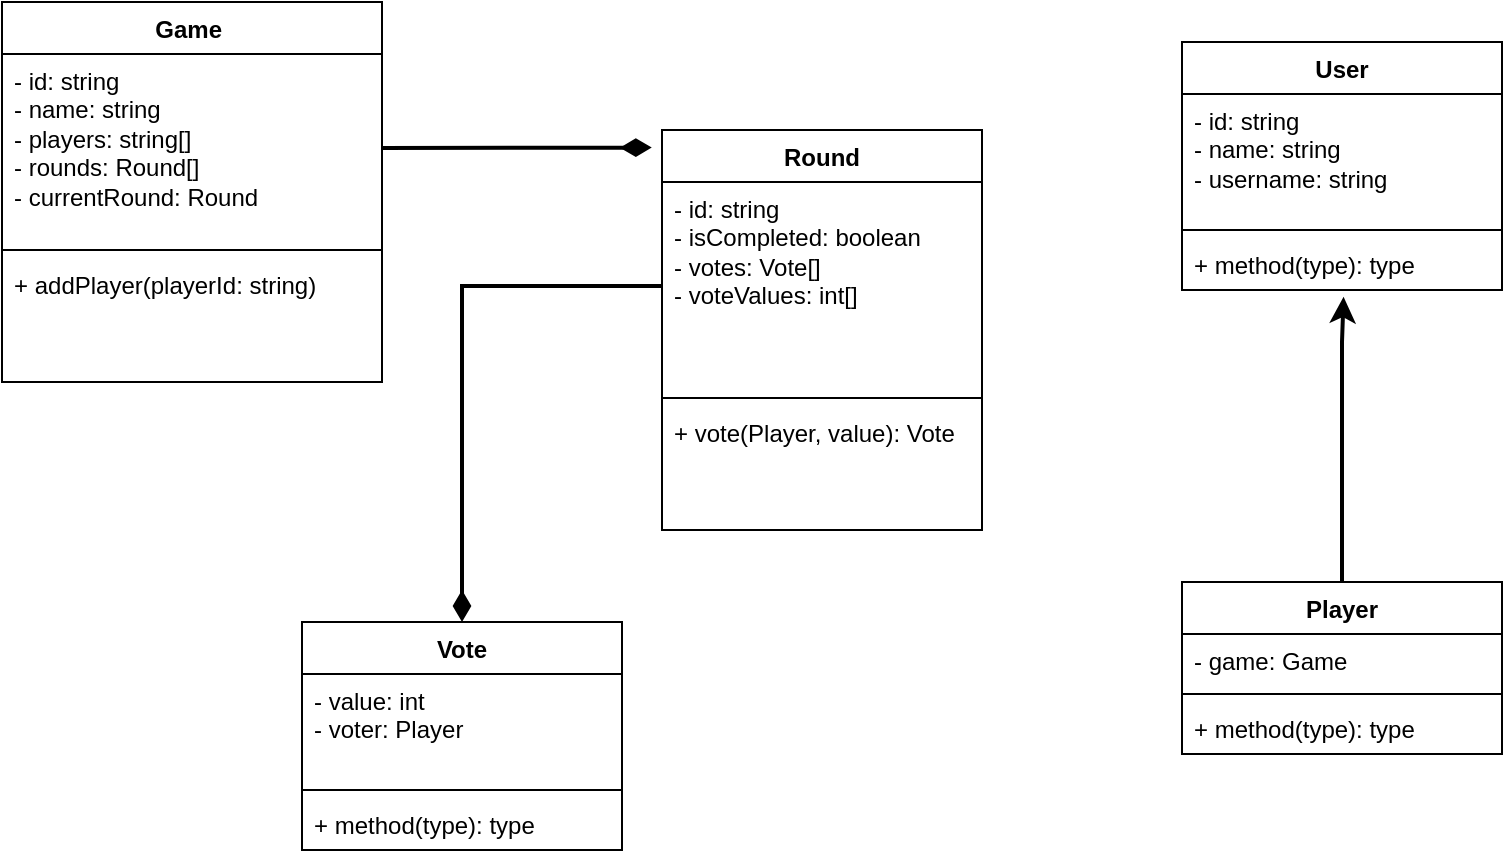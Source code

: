 <mxfile version="21.2.8" type="device">
  <diagram name="Page-1" id="kChWD3CBWGvnKykgN-4D">
    <mxGraphModel dx="1050" dy="629" grid="1" gridSize="10" guides="1" tooltips="1" connect="1" arrows="1" fold="1" page="1" pageScale="1" pageWidth="850" pageHeight="1100" math="0" shadow="0">
      <root>
        <mxCell id="0" />
        <mxCell id="1" parent="0" />
        <mxCell id="UvZMD-2VnwtQ3c2eiytE-2" value="Game&lt;span style=&quot;white-space: pre;&quot;&gt;	&lt;/span&gt;" style="swimlane;fontStyle=1;align=center;verticalAlign=top;childLayout=stackLayout;horizontal=1;startSize=26;horizontalStack=0;resizeParent=1;resizeParentMax=0;resizeLast=0;collapsible=1;marginBottom=0;whiteSpace=wrap;html=1;" parent="1" vertex="1">
          <mxGeometry x="50" y="40" width="190" height="190" as="geometry" />
        </mxCell>
        <mxCell id="UvZMD-2VnwtQ3c2eiytE-3" value="- id: string&lt;br&gt;- name: string&lt;br&gt;- players: string[]&lt;br&gt;- rounds: Round[]&lt;br&gt;- currentRound: Round" style="text;strokeColor=none;fillColor=none;align=left;verticalAlign=top;spacingLeft=4;spacingRight=4;overflow=hidden;rotatable=0;points=[[0,0.5],[1,0.5]];portConstraint=eastwest;whiteSpace=wrap;html=1;" parent="UvZMD-2VnwtQ3c2eiytE-2" vertex="1">
          <mxGeometry y="26" width="190" height="94" as="geometry" />
        </mxCell>
        <mxCell id="UvZMD-2VnwtQ3c2eiytE-4" value="" style="line;strokeWidth=1;fillColor=none;align=left;verticalAlign=middle;spacingTop=-1;spacingLeft=3;spacingRight=3;rotatable=0;labelPosition=right;points=[];portConstraint=eastwest;strokeColor=inherit;" parent="UvZMD-2VnwtQ3c2eiytE-2" vertex="1">
          <mxGeometry y="120" width="190" height="8" as="geometry" />
        </mxCell>
        <mxCell id="UvZMD-2VnwtQ3c2eiytE-5" value="+ addPlayer(playerId: string)&lt;br&gt;" style="text;strokeColor=none;fillColor=none;align=left;verticalAlign=top;spacingLeft=4;spacingRight=4;overflow=hidden;rotatable=0;points=[[0,0.5],[1,0.5]];portConstraint=eastwest;whiteSpace=wrap;html=1;" parent="UvZMD-2VnwtQ3c2eiytE-2" vertex="1">
          <mxGeometry y="128" width="190" height="62" as="geometry" />
        </mxCell>
        <mxCell id="UvZMD-2VnwtQ3c2eiytE-6" value="User" style="swimlane;fontStyle=1;align=center;verticalAlign=top;childLayout=stackLayout;horizontal=1;startSize=26;horizontalStack=0;resizeParent=1;resizeParentMax=0;resizeLast=0;collapsible=1;marginBottom=0;whiteSpace=wrap;html=1;" parent="1" vertex="1">
          <mxGeometry x="640" y="60" width="160" height="124" as="geometry" />
        </mxCell>
        <mxCell id="UvZMD-2VnwtQ3c2eiytE-7" value="- id: string&lt;br&gt;- name: string&lt;br&gt;- username: string&lt;br&gt;" style="text;strokeColor=none;fillColor=none;align=left;verticalAlign=top;spacingLeft=4;spacingRight=4;overflow=hidden;rotatable=0;points=[[0,0.5],[1,0.5]];portConstraint=eastwest;whiteSpace=wrap;html=1;" parent="UvZMD-2VnwtQ3c2eiytE-6" vertex="1">
          <mxGeometry y="26" width="160" height="64" as="geometry" />
        </mxCell>
        <mxCell id="UvZMD-2VnwtQ3c2eiytE-8" value="" style="line;strokeWidth=1;fillColor=none;align=left;verticalAlign=middle;spacingTop=-1;spacingLeft=3;spacingRight=3;rotatable=0;labelPosition=right;points=[];portConstraint=eastwest;strokeColor=inherit;" parent="UvZMD-2VnwtQ3c2eiytE-6" vertex="1">
          <mxGeometry y="90" width="160" height="8" as="geometry" />
        </mxCell>
        <mxCell id="UvZMD-2VnwtQ3c2eiytE-9" value="+ method(type): type" style="text;strokeColor=none;fillColor=none;align=left;verticalAlign=top;spacingLeft=4;spacingRight=4;overflow=hidden;rotatable=0;points=[[0,0.5],[1,0.5]];portConstraint=eastwest;whiteSpace=wrap;html=1;" parent="UvZMD-2VnwtQ3c2eiytE-6" vertex="1">
          <mxGeometry y="98" width="160" height="26" as="geometry" />
        </mxCell>
        <mxCell id="UvZMD-2VnwtQ3c2eiytE-18" value="" style="edgeStyle=orthogonalEdgeStyle;rounded=0;orthogonalLoop=1;jettySize=auto;html=1;endArrow=classic;endFill=1;strokeWidth=2;endSize=7;entryX=0.505;entryY=1.131;entryDx=0;entryDy=0;entryPerimeter=0;exitX=0.5;exitY=0;exitDx=0;exitDy=0;" parent="1" source="UvZMD-2VnwtQ3c2eiytE-10" target="UvZMD-2VnwtQ3c2eiytE-9" edge="1">
          <mxGeometry relative="1" as="geometry">
            <mxPoint x="780" y="180" as="targetPoint" />
            <Array as="points">
              <mxPoint x="720" y="210" />
            </Array>
          </mxGeometry>
        </mxCell>
        <mxCell id="UvZMD-2VnwtQ3c2eiytE-10" value="Player" style="swimlane;fontStyle=1;align=center;verticalAlign=top;childLayout=stackLayout;horizontal=1;startSize=26;horizontalStack=0;resizeParent=1;resizeParentMax=0;resizeLast=0;collapsible=1;marginBottom=0;whiteSpace=wrap;html=1;" parent="1" vertex="1">
          <mxGeometry x="640" y="330" width="160" height="86" as="geometry" />
        </mxCell>
        <mxCell id="UvZMD-2VnwtQ3c2eiytE-11" value="- game: Game" style="text;strokeColor=none;fillColor=none;align=left;verticalAlign=top;spacingLeft=4;spacingRight=4;overflow=hidden;rotatable=0;points=[[0,0.5],[1,0.5]];portConstraint=eastwest;whiteSpace=wrap;html=1;" parent="UvZMD-2VnwtQ3c2eiytE-10" vertex="1">
          <mxGeometry y="26" width="160" height="26" as="geometry" />
        </mxCell>
        <mxCell id="UvZMD-2VnwtQ3c2eiytE-12" value="" style="line;strokeWidth=1;fillColor=none;align=left;verticalAlign=middle;spacingTop=-1;spacingLeft=3;spacingRight=3;rotatable=0;labelPosition=right;points=[];portConstraint=eastwest;strokeColor=inherit;" parent="UvZMD-2VnwtQ3c2eiytE-10" vertex="1">
          <mxGeometry y="52" width="160" height="8" as="geometry" />
        </mxCell>
        <mxCell id="UvZMD-2VnwtQ3c2eiytE-13" value="+ method(type): type" style="text;strokeColor=none;fillColor=none;align=left;verticalAlign=top;spacingLeft=4;spacingRight=4;overflow=hidden;rotatable=0;points=[[0,0.5],[1,0.5]];portConstraint=eastwest;whiteSpace=wrap;html=1;" parent="UvZMD-2VnwtQ3c2eiytE-10" vertex="1">
          <mxGeometry y="60" width="160" height="26" as="geometry" />
        </mxCell>
        <mxCell id="UvZMD-2VnwtQ3c2eiytE-14" value="Round" style="swimlane;fontStyle=1;align=center;verticalAlign=top;childLayout=stackLayout;horizontal=1;startSize=26;horizontalStack=0;resizeParent=1;resizeParentMax=0;resizeLast=0;collapsible=1;marginBottom=0;whiteSpace=wrap;html=1;" parent="1" vertex="1">
          <mxGeometry x="380" y="104" width="160" height="200" as="geometry" />
        </mxCell>
        <mxCell id="UvZMD-2VnwtQ3c2eiytE-15" value="- id: string&lt;br&gt;- isCompleted: boolean&lt;br&gt;- votes: Vote[]&lt;br&gt;- voteValues: int[]" style="text;strokeColor=none;fillColor=none;align=left;verticalAlign=top;spacingLeft=4;spacingRight=4;overflow=hidden;rotatable=0;points=[[0,0.5],[1,0.5]];portConstraint=eastwest;whiteSpace=wrap;html=1;" parent="UvZMD-2VnwtQ3c2eiytE-14" vertex="1">
          <mxGeometry y="26" width="160" height="104" as="geometry" />
        </mxCell>
        <mxCell id="UvZMD-2VnwtQ3c2eiytE-16" value="" style="line;strokeWidth=1;fillColor=none;align=left;verticalAlign=middle;spacingTop=-1;spacingLeft=3;spacingRight=3;rotatable=0;labelPosition=right;points=[];portConstraint=eastwest;strokeColor=inherit;" parent="UvZMD-2VnwtQ3c2eiytE-14" vertex="1">
          <mxGeometry y="130" width="160" height="8" as="geometry" />
        </mxCell>
        <mxCell id="UvZMD-2VnwtQ3c2eiytE-17" value="+ vote(Player, value): Vote" style="text;strokeColor=none;fillColor=none;align=left;verticalAlign=top;spacingLeft=4;spacingRight=4;overflow=hidden;rotatable=0;points=[[0,0.5],[1,0.5]];portConstraint=eastwest;whiteSpace=wrap;html=1;" parent="UvZMD-2VnwtQ3c2eiytE-14" vertex="1">
          <mxGeometry y="138" width="160" height="62" as="geometry" />
        </mxCell>
        <mxCell id="UvZMD-2VnwtQ3c2eiytE-19" style="edgeStyle=orthogonalEdgeStyle;rounded=0;orthogonalLoop=1;jettySize=auto;html=1;exitX=1;exitY=0.5;exitDx=0;exitDy=0;entryX=-0.032;entryY=0.044;entryDx=0;entryDy=0;entryPerimeter=0;strokeWidth=2;endArrow=diamondThin;endFill=1;endSize=10;" parent="1" source="UvZMD-2VnwtQ3c2eiytE-3" target="UvZMD-2VnwtQ3c2eiytE-14" edge="1">
          <mxGeometry relative="1" as="geometry">
            <Array as="points">
              <mxPoint x="240" y="113" />
            </Array>
          </mxGeometry>
        </mxCell>
        <mxCell id="hA1tROzSgOuJghpeb_aW-3" value="Vote" style="swimlane;fontStyle=1;align=center;verticalAlign=top;childLayout=stackLayout;horizontal=1;startSize=26;horizontalStack=0;resizeParent=1;resizeParentMax=0;resizeLast=0;collapsible=1;marginBottom=0;whiteSpace=wrap;html=1;" vertex="1" parent="1">
          <mxGeometry x="200" y="350" width="160" height="114" as="geometry" />
        </mxCell>
        <mxCell id="hA1tROzSgOuJghpeb_aW-4" value="- value: int&lt;br&gt;- voter: Player" style="text;strokeColor=none;fillColor=none;align=left;verticalAlign=top;spacingLeft=4;spacingRight=4;overflow=hidden;rotatable=0;points=[[0,0.5],[1,0.5]];portConstraint=eastwest;whiteSpace=wrap;html=1;" vertex="1" parent="hA1tROzSgOuJghpeb_aW-3">
          <mxGeometry y="26" width="160" height="54" as="geometry" />
        </mxCell>
        <mxCell id="hA1tROzSgOuJghpeb_aW-5" value="" style="line;strokeWidth=1;fillColor=none;align=left;verticalAlign=middle;spacingTop=-1;spacingLeft=3;spacingRight=3;rotatable=0;labelPosition=right;points=[];portConstraint=eastwest;strokeColor=inherit;" vertex="1" parent="hA1tROzSgOuJghpeb_aW-3">
          <mxGeometry y="80" width="160" height="8" as="geometry" />
        </mxCell>
        <mxCell id="hA1tROzSgOuJghpeb_aW-6" value="+ method(type): type" style="text;strokeColor=none;fillColor=none;align=left;verticalAlign=top;spacingLeft=4;spacingRight=4;overflow=hidden;rotatable=0;points=[[0,0.5],[1,0.5]];portConstraint=eastwest;whiteSpace=wrap;html=1;" vertex="1" parent="hA1tROzSgOuJghpeb_aW-3">
          <mxGeometry y="88" width="160" height="26" as="geometry" />
        </mxCell>
        <mxCell id="hA1tROzSgOuJghpeb_aW-7" value="" style="edgeStyle=orthogonalEdgeStyle;rounded=0;orthogonalLoop=1;jettySize=auto;html=1;entryX=0.5;entryY=0;entryDx=0;entryDy=0;endArrow=diamondThin;endFill=1;strokeWidth=2;endSize=10;" edge="1" parent="1" source="UvZMD-2VnwtQ3c2eiytE-15" target="hA1tROzSgOuJghpeb_aW-3">
          <mxGeometry relative="1" as="geometry" />
        </mxCell>
      </root>
    </mxGraphModel>
  </diagram>
</mxfile>
